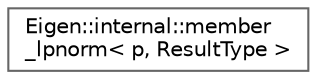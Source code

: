 digraph "类继承关系图"
{
 // LATEX_PDF_SIZE
  bgcolor="transparent";
  edge [fontname=Helvetica,fontsize=10,labelfontname=Helvetica,labelfontsize=10];
  node [fontname=Helvetica,fontsize=10,shape=box,height=0.2,width=0.4];
  rankdir="LR";
  Node0 [id="Node000000",label="Eigen::internal::member\l_lpnorm\< p, ResultType \>",height=0.2,width=0.4,color="grey40", fillcolor="white", style="filled",URL="$struct_eigen_1_1internal_1_1member__lpnorm.html",tooltip=" "];
}

